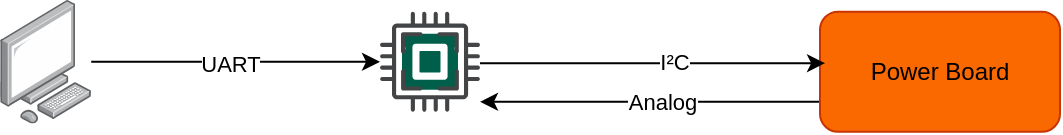 <mxfile version="21.6.5" type="device">
  <diagram name="Page-1" id="X-BltdAM5uuAqKiagcb_">
    <mxGraphModel dx="988" dy="573" grid="1" gridSize="10" guides="1" tooltips="1" connect="1" arrows="1" fold="1" page="1" pageScale="1" pageWidth="827" pageHeight="1169" math="0" shadow="0">
      <root>
        <mxCell id="0" />
        <mxCell id="1" parent="0" />
        <mxCell id="zWmW_79gUHlfcR5s84Ic-8" style="edgeStyle=orthogonalEdgeStyle;rounded=0;orthogonalLoop=1;jettySize=auto;html=1;" edge="1" parent="1" source="zWmW_79gUHlfcR5s84Ic-1" target="zWmW_79gUHlfcR5s84Ic-5">
          <mxGeometry relative="1" as="geometry" />
        </mxCell>
        <mxCell id="zWmW_79gUHlfcR5s84Ic-12" value="UART" style="edgeLabel;html=1;align=center;verticalAlign=middle;resizable=0;points=[];" vertex="1" connectable="0" parent="zWmW_79gUHlfcR5s84Ic-8">
          <mxGeometry x="-0.036" y="-1" relative="1" as="geometry">
            <mxPoint as="offset" />
          </mxGeometry>
        </mxCell>
        <mxCell id="zWmW_79gUHlfcR5s84Ic-1" value="" style="image;points=[];aspect=fixed;html=1;align=center;shadow=0;dashed=0;image=img/lib/allied_telesis/computer_and_terminals/Personal_Computer.svg;flipV=0;flipH=1;" vertex="1" parent="1">
          <mxGeometry x="140" y="210" width="45.6" height="61.8" as="geometry" />
        </mxCell>
        <mxCell id="zWmW_79gUHlfcR5s84Ic-6" value="" style="group" vertex="1" connectable="0" parent="1">
          <mxGeometry x="330" y="215.9" width="50" height="50" as="geometry" />
        </mxCell>
        <mxCell id="zWmW_79gUHlfcR5s84Ic-4" value="" style="sketch=0;pointerEvents=1;shadow=0;dashed=0;html=1;strokeColor=none;fillColor=#005F4B;labelPosition=center;verticalLabelPosition=bottom;verticalAlign=top;align=center;outlineConnect=0;shape=mxgraph.veeam2.cpu;" vertex="1" parent="zWmW_79gUHlfcR5s84Ic-6">
          <mxGeometry x="11" y="11" width="28.0" height="28.0" as="geometry" />
        </mxCell>
        <mxCell id="zWmW_79gUHlfcR5s84Ic-5" value="" style="sketch=0;pointerEvents=1;shadow=0;dashed=0;html=1;strokeColor=none;fillColor=#434445;aspect=fixed;labelPosition=center;verticalLabelPosition=bottom;verticalAlign=top;align=center;outlineConnect=0;shape=mxgraph.vvd.cpu;" vertex="1" parent="zWmW_79gUHlfcR5s84Ic-6">
          <mxGeometry width="50" height="50" as="geometry" />
        </mxCell>
        <mxCell id="zWmW_79gUHlfcR5s84Ic-14" style="edgeStyle=orthogonalEdgeStyle;rounded=0;orthogonalLoop=1;jettySize=auto;html=1;exitX=0;exitY=0.75;exitDx=0;exitDy=0;" edge="1" parent="1" source="zWmW_79gUHlfcR5s84Ic-7" target="zWmW_79gUHlfcR5s84Ic-5">
          <mxGeometry relative="1" as="geometry">
            <Array as="points">
              <mxPoint x="380" y="260" />
              <mxPoint x="380" y="260" />
            </Array>
          </mxGeometry>
        </mxCell>
        <mxCell id="zWmW_79gUHlfcR5s84Ic-15" value="Analog" style="edgeLabel;html=1;align=center;verticalAlign=middle;resizable=0;points=[];" vertex="1" connectable="0" parent="zWmW_79gUHlfcR5s84Ic-14">
          <mxGeometry x="0.007" relative="1" as="geometry">
            <mxPoint x="6" as="offset" />
          </mxGeometry>
        </mxCell>
        <mxCell id="zWmW_79gUHlfcR5s84Ic-7" value="Power Board" style="rounded=1;whiteSpace=wrap;html=1;fillColor=#fa6800;fontColor=#000000;strokeColor=#C73500;" vertex="1" parent="1">
          <mxGeometry x="550" y="215.9" width="120" height="60" as="geometry" />
        </mxCell>
        <mxCell id="zWmW_79gUHlfcR5s84Ic-9" style="edgeStyle=orthogonalEdgeStyle;rounded=0;orthogonalLoop=1;jettySize=auto;html=1;entryX=0.021;entryY=0.428;entryDx=0;entryDy=0;entryPerimeter=0;" edge="1" parent="1" source="zWmW_79gUHlfcR5s84Ic-5" target="zWmW_79gUHlfcR5s84Ic-7">
          <mxGeometry relative="1" as="geometry">
            <Array as="points">
              <mxPoint x="470" y="241" />
            </Array>
          </mxGeometry>
        </mxCell>
        <mxCell id="zWmW_79gUHlfcR5s84Ic-13" value="I²C" style="edgeLabel;html=1;align=center;verticalAlign=middle;resizable=0;points=[];" vertex="1" connectable="0" parent="zWmW_79gUHlfcR5s84Ic-9">
          <mxGeometry x="0.12" y="1" relative="1" as="geometry">
            <mxPoint as="offset" />
          </mxGeometry>
        </mxCell>
      </root>
    </mxGraphModel>
  </diagram>
</mxfile>
